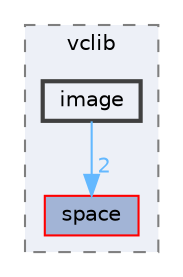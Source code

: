 digraph "/home/runner/work/vclib/vclib/include/vclib/image"
{
 // LATEX_PDF_SIZE
  bgcolor="transparent";
  edge [fontname=Helvetica,fontsize=10,labelfontname=Helvetica,labelfontsize=10];
  node [fontname=Helvetica,fontsize=10,shape=box,height=0.2,width=0.4];
  compound=true
  subgraph clusterdir_d2fdbf172f8ae9790b339bfcb66b3af7 {
    graph [ bgcolor="#edf0f7", pencolor="grey50", label="vclib", fontname=Helvetica,fontsize=10 style="filled,dashed", URL="dir_d2fdbf172f8ae9790b339bfcb66b3af7.html",tooltip=""]
  dir_f5c67e0d94465501863c6ccee7fad822 [label="space", fillcolor="#a2b4d6", color="red", style="filled", URL="dir_f5c67e0d94465501863c6ccee7fad822.html",tooltip=""];
  dir_b10b512ed4c4c27ec85062738fac8832 [label="image", fillcolor="#edf0f7", color="grey25", style="filled,bold", URL="dir_b10b512ed4c4c27ec85062738fac8832.html",tooltip=""];
  }
  dir_b10b512ed4c4c27ec85062738fac8832->dir_f5c67e0d94465501863c6ccee7fad822 [headlabel="2", labeldistance=1.5 headhref="dir_000018_000051.html" color="steelblue1" fontcolor="steelblue1"];
}
